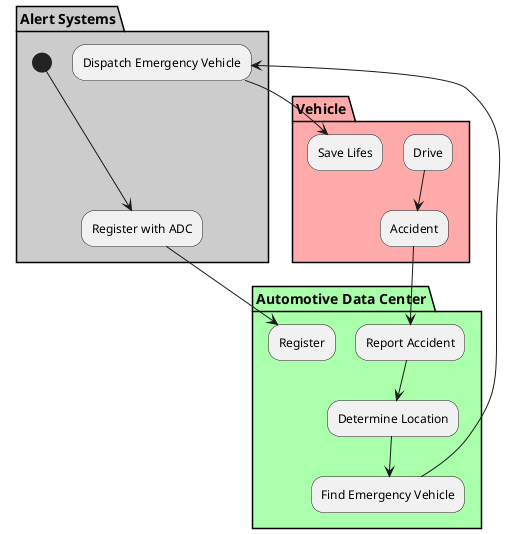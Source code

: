 @startuml

partition "Alert Systems"  #cccccc {
  (*) ---> "Register with ADC"
}

partition "Automotive Data Center" #aaffaa {
  "Register with ADC" --> "Register"
}

partition "Vehicle" #ffaaaa {
   "Drive" --> "Accident"
}

partition "Automotive Data Center" {
  "Accident" --> "Report Accident"
  "Report Accident" --> "Determine Location"
  "Determine Location" --> "Find Emergency Vehicle"
}

partition "Alert Systems" {
  "Find Emergency Vehicle"  --> "Dispatch Emergency Vehicle"
}

partition "Vehicle" {
   "Dispatch Emergency Vehicle" --> "Save Lifes"
}
@enduml
